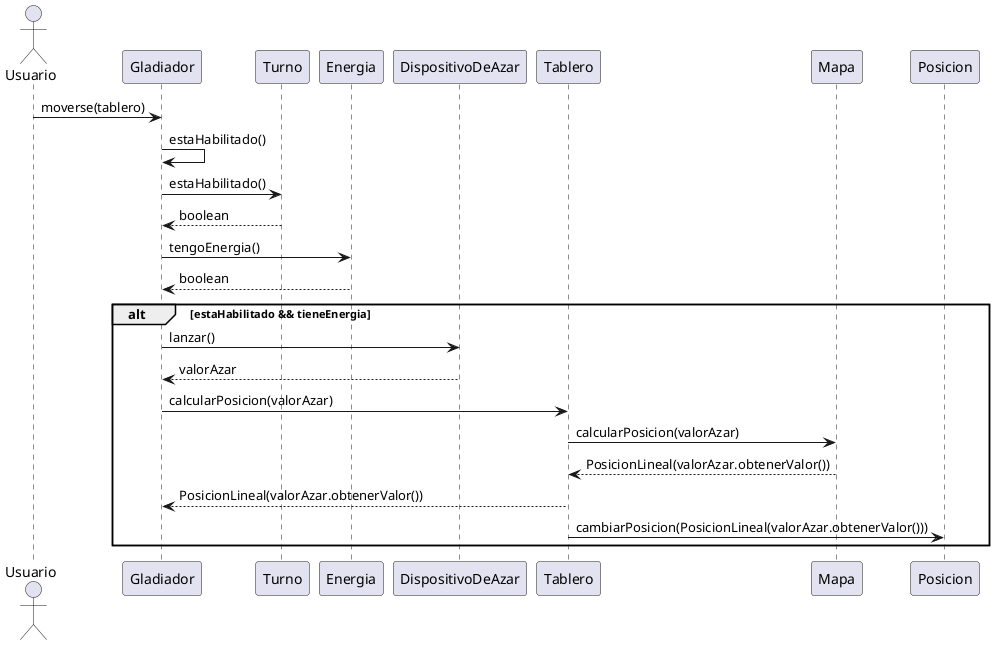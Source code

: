 @startuml

actor Usuario
Usuario -> Gladiador: moverse(tablero)
Gladiador -> Gladiador: estaHabilitado()
Gladiador -> Turno: estaHabilitado()
Turno --> Gladiador: boolean
Gladiador -> Energia: tengoEnergia()
Energia --> Gladiador: boolean
alt estaHabilitado && tieneEnergia
    Gladiador -> DispositivoDeAzar: lanzar()
    DispositivoDeAzar --> Gladiador: valorAzar
    Gladiador -> Tablero: calcularPosicion(valorAzar)
    Tablero -> Mapa: calcularPosicion(valorAzar)
    Mapa --> Tablero: PosicionLineal(valorAzar.obtenerValor())
    Tablero --> Gladiador: PosicionLineal(valorAzar.obtenerValor())
    Tablero -> Posicion: cambiarPosicion(PosicionLineal(valorAzar.obtenerValor()))
end


@enduml